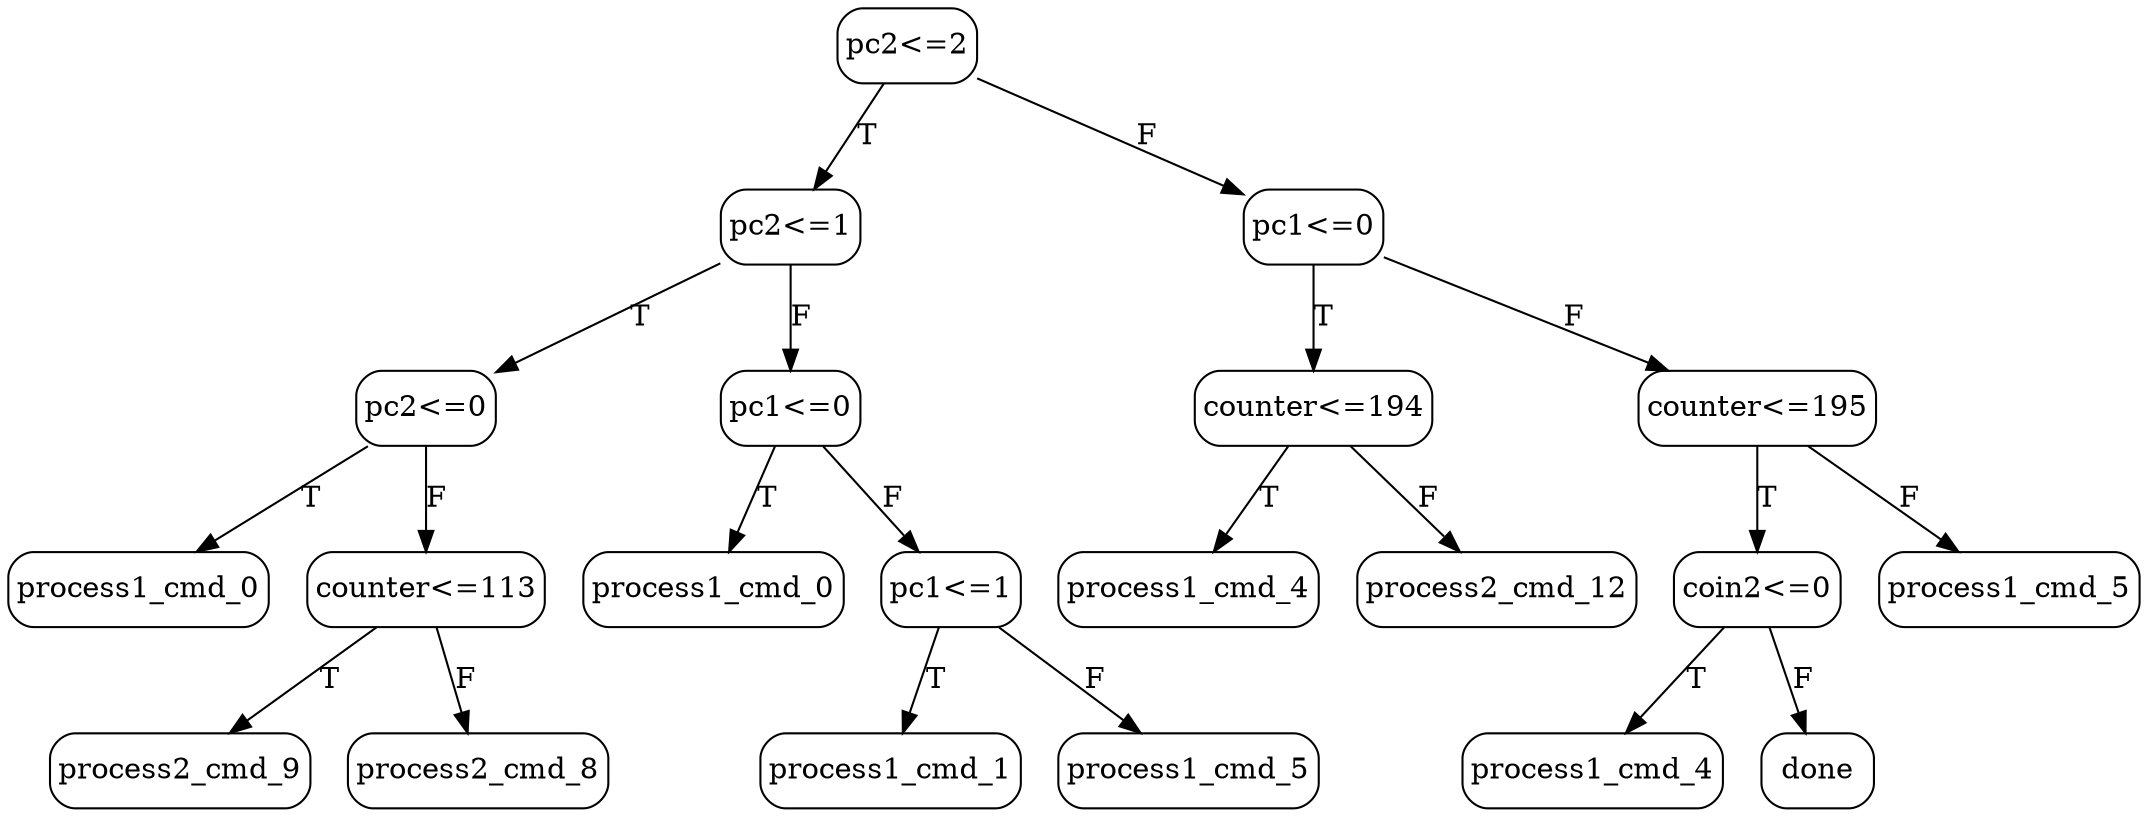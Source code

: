 // decision tree
digraph {
	3 [label=process1_cmd_0 margin="0.05,0.05" shape=box style=rounded]
	12 [label=process2_cmd_9 margin="0.05,0.05" shape=box style=rounded]
	13 [label=process2_cmd_8 margin="0.05,0.05" shape=box style=rounded]
	10 [label="counter<=113" margin="0.05,0.05" shape=box style=rounded]
	10 -> 12 [label=T]
	10 -> 13 [label=F]
	2 [label="pc2<=0" margin="0.05,0.05" shape=box style=rounded]
	2 -> 3 [label=T]
	2 -> 10 [label=F]
	18 [label=process1_cmd_0 margin="0.05,0.05" shape=box style=rounded]
	26 [label=process1_cmd_1 margin="0.05,0.05" shape=box style=rounded]
	29 [label=process1_cmd_5 margin="0.05,0.05" shape=box style=rounded]
	25 [label="pc1<=1" margin="0.05,0.05" shape=box style=rounded]
	25 -> 26 [label=T]
	25 -> 29 [label=F]
	17 [label="pc1<=0" margin="0.05,0.05" shape=box style=rounded]
	17 -> 18 [label=T]
	17 -> 25 [label=F]
	1 [label="pc2<=1" margin="0.05,0.05" shape=box style=rounded]
	1 -> 2 [label=T]
	1 -> 17 [label=F]
	35 [label=process1_cmd_4 margin="0.05,0.05" shape=box style=rounded]
	38 [label=process2_cmd_12 margin="0.05,0.05" shape=box style=rounded]
	33 [label="counter<=194" margin="0.05,0.05" shape=box style=rounded]
	33 -> 35 [label=T]
	33 -> 38 [label=F]
	50 [label=process1_cmd_4 margin="0.05,0.05" shape=box style=rounded]
	53 [label=done margin="0.05,0.05" shape=box style=rounded]
	49 [label="coin2<=0" margin="0.05,0.05" shape=box style=rounded]
	49 -> 50 [label=T]
	49 -> 53 [label=F]
	56 [label=process1_cmd_5 margin="0.05,0.05" shape=box style=rounded]
	48 [label="counter<=195" margin="0.05,0.05" shape=box style=rounded]
	48 -> 49 [label=T]
	48 -> 56 [label=F]
	32 [label="pc1<=0" margin="0.05,0.05" shape=box style=rounded]
	32 -> 33 [label=T]
	32 -> 48 [label=F]
	0 [label="pc2<=2" margin="0.05,0.05" shape=box style=rounded]
	0 -> 1 [label=T]
	0 -> 32 [label=F]
}
